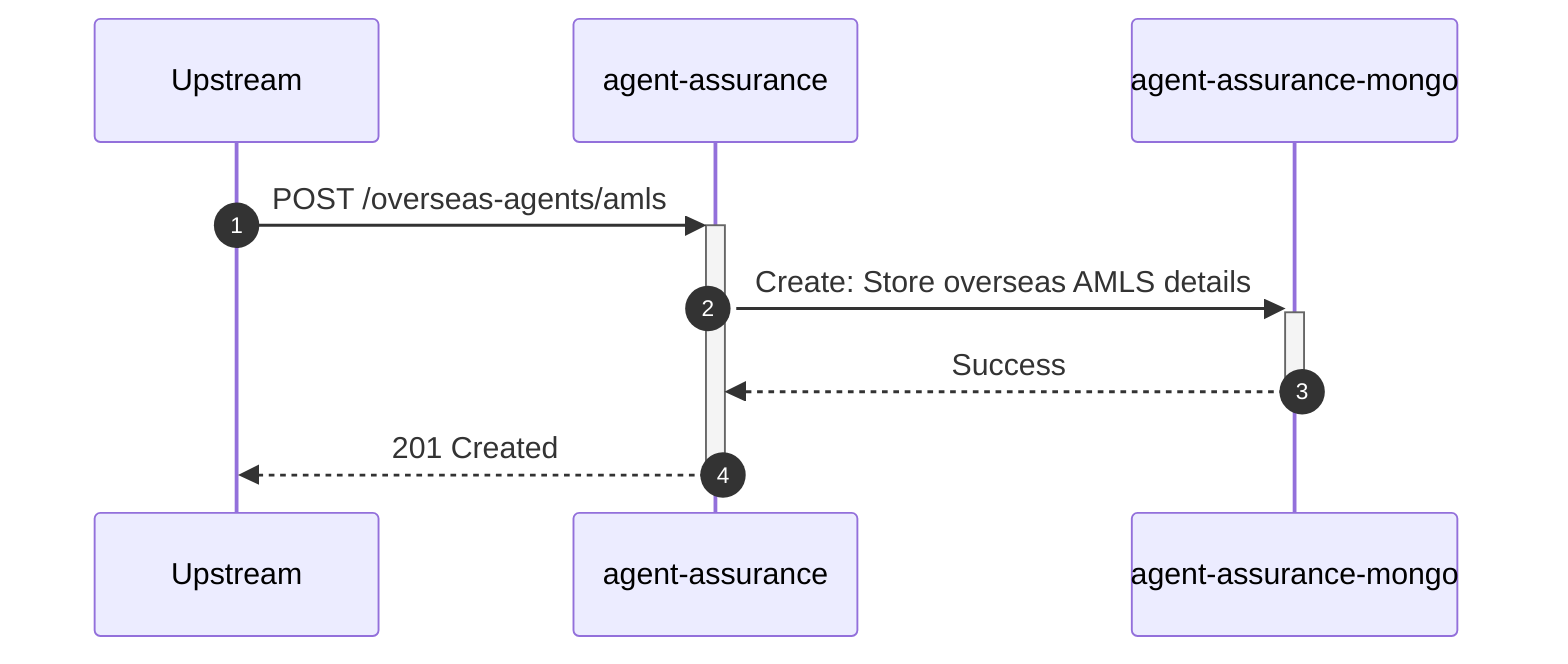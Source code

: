 sequenceDiagram
    autonumber
    participant Upstream
    participant agent-assurance
    participant agent-assurance-mongo

    Upstream->>+agent-assurance: POST /overseas-agents/amls
    agent-assurance->>+agent-assurance-mongo: Create: Store overseas AMLS details
    agent-assurance-mongo-->>-agent-assurance: Success
    agent-assurance-->>-Upstream: 201 Created